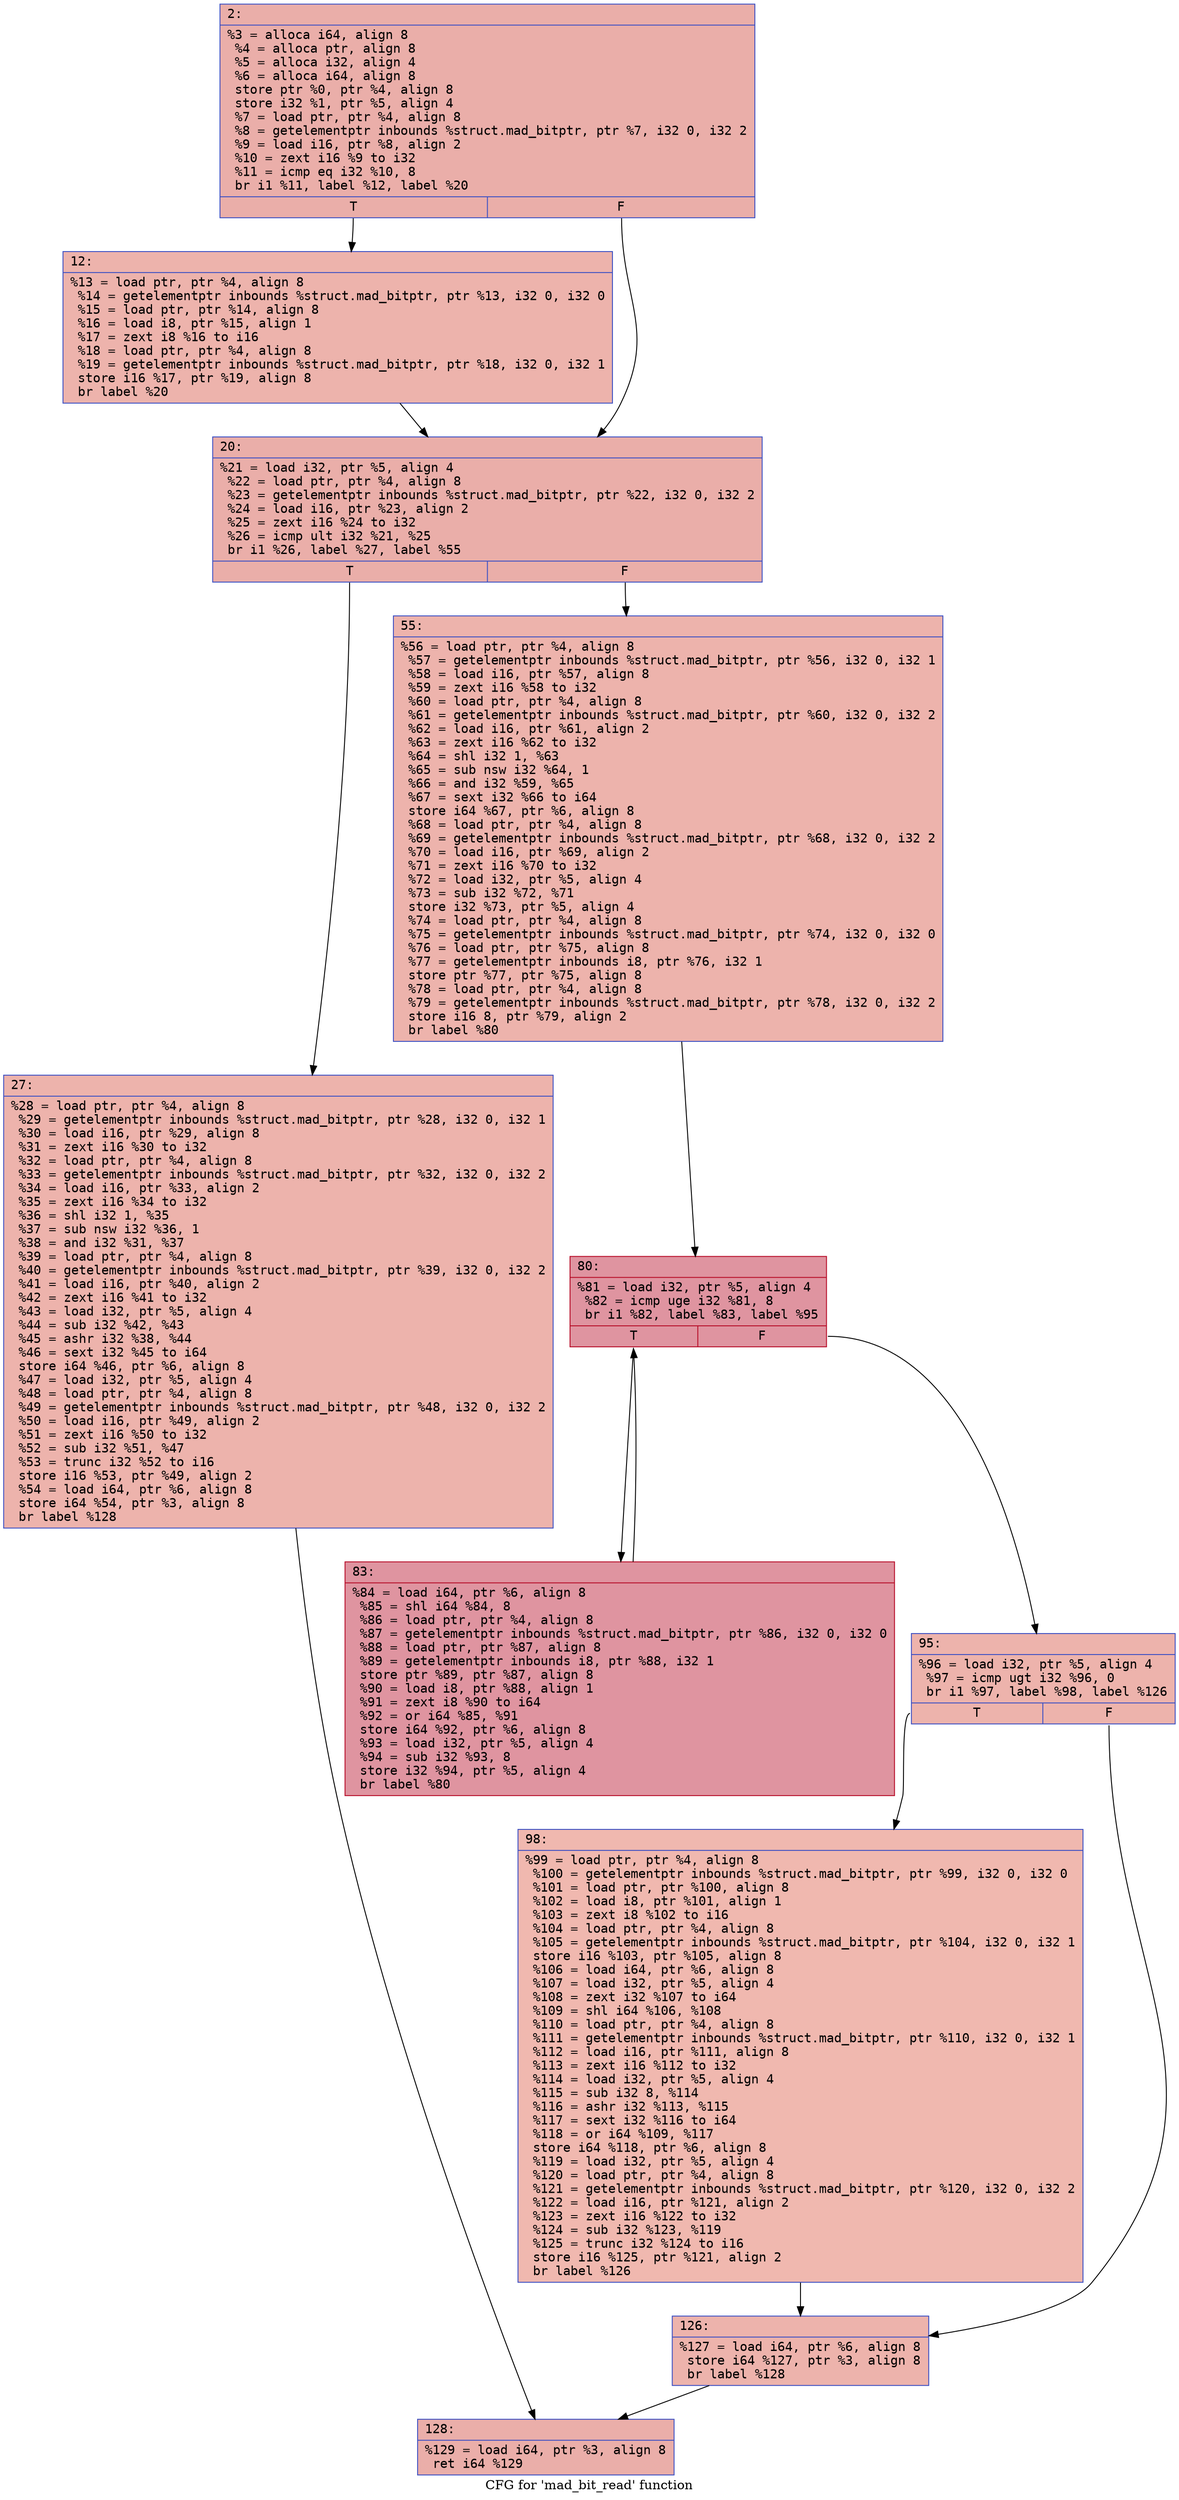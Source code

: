 digraph "CFG for 'mad_bit_read' function" {
	label="CFG for 'mad_bit_read' function";

	Node0x600001c16440 [shape=record,color="#3d50c3ff", style=filled, fillcolor="#d0473d70" fontname="Courier",label="{2:\l|  %3 = alloca i64, align 8\l  %4 = alloca ptr, align 8\l  %5 = alloca i32, align 4\l  %6 = alloca i64, align 8\l  store ptr %0, ptr %4, align 8\l  store i32 %1, ptr %5, align 4\l  %7 = load ptr, ptr %4, align 8\l  %8 = getelementptr inbounds %struct.mad_bitptr, ptr %7, i32 0, i32 2\l  %9 = load i16, ptr %8, align 2\l  %10 = zext i16 %9 to i32\l  %11 = icmp eq i32 %10, 8\l  br i1 %11, label %12, label %20\l|{<s0>T|<s1>F}}"];
	Node0x600001c16440:s0 -> Node0x600001c16490[tooltip="2 -> 12\nProbability 50.00%" ];
	Node0x600001c16440:s1 -> Node0x600001c164e0[tooltip="2 -> 20\nProbability 50.00%" ];
	Node0x600001c16490 [shape=record,color="#3d50c3ff", style=filled, fillcolor="#d6524470" fontname="Courier",label="{12:\l|  %13 = load ptr, ptr %4, align 8\l  %14 = getelementptr inbounds %struct.mad_bitptr, ptr %13, i32 0, i32 0\l  %15 = load ptr, ptr %14, align 8\l  %16 = load i8, ptr %15, align 1\l  %17 = zext i8 %16 to i16\l  %18 = load ptr, ptr %4, align 8\l  %19 = getelementptr inbounds %struct.mad_bitptr, ptr %18, i32 0, i32 1\l  store i16 %17, ptr %19, align 8\l  br label %20\l}"];
	Node0x600001c16490 -> Node0x600001c164e0[tooltip="12 -> 20\nProbability 100.00%" ];
	Node0x600001c164e0 [shape=record,color="#3d50c3ff", style=filled, fillcolor="#d0473d70" fontname="Courier",label="{20:\l|  %21 = load i32, ptr %5, align 4\l  %22 = load ptr, ptr %4, align 8\l  %23 = getelementptr inbounds %struct.mad_bitptr, ptr %22, i32 0, i32 2\l  %24 = load i16, ptr %23, align 2\l  %25 = zext i16 %24 to i32\l  %26 = icmp ult i32 %21, %25\l  br i1 %26, label %27, label %55\l|{<s0>T|<s1>F}}"];
	Node0x600001c164e0:s0 -> Node0x600001c16530[tooltip="20 -> 27\nProbability 50.00%" ];
	Node0x600001c164e0:s1 -> Node0x600001c16580[tooltip="20 -> 55\nProbability 50.00%" ];
	Node0x600001c16530 [shape=record,color="#3d50c3ff", style=filled, fillcolor="#d6524470" fontname="Courier",label="{27:\l|  %28 = load ptr, ptr %4, align 8\l  %29 = getelementptr inbounds %struct.mad_bitptr, ptr %28, i32 0, i32 1\l  %30 = load i16, ptr %29, align 8\l  %31 = zext i16 %30 to i32\l  %32 = load ptr, ptr %4, align 8\l  %33 = getelementptr inbounds %struct.mad_bitptr, ptr %32, i32 0, i32 2\l  %34 = load i16, ptr %33, align 2\l  %35 = zext i16 %34 to i32\l  %36 = shl i32 1, %35\l  %37 = sub nsw i32 %36, 1\l  %38 = and i32 %31, %37\l  %39 = load ptr, ptr %4, align 8\l  %40 = getelementptr inbounds %struct.mad_bitptr, ptr %39, i32 0, i32 2\l  %41 = load i16, ptr %40, align 2\l  %42 = zext i16 %41 to i32\l  %43 = load i32, ptr %5, align 4\l  %44 = sub i32 %42, %43\l  %45 = ashr i32 %38, %44\l  %46 = sext i32 %45 to i64\l  store i64 %46, ptr %6, align 8\l  %47 = load i32, ptr %5, align 4\l  %48 = load ptr, ptr %4, align 8\l  %49 = getelementptr inbounds %struct.mad_bitptr, ptr %48, i32 0, i32 2\l  %50 = load i16, ptr %49, align 2\l  %51 = zext i16 %50 to i32\l  %52 = sub i32 %51, %47\l  %53 = trunc i32 %52 to i16\l  store i16 %53, ptr %49, align 2\l  %54 = load i64, ptr %6, align 8\l  store i64 %54, ptr %3, align 8\l  br label %128\l}"];
	Node0x600001c16530 -> Node0x600001c16760[tooltip="27 -> 128\nProbability 100.00%" ];
	Node0x600001c16580 [shape=record,color="#3d50c3ff", style=filled, fillcolor="#d6524470" fontname="Courier",label="{55:\l|  %56 = load ptr, ptr %4, align 8\l  %57 = getelementptr inbounds %struct.mad_bitptr, ptr %56, i32 0, i32 1\l  %58 = load i16, ptr %57, align 8\l  %59 = zext i16 %58 to i32\l  %60 = load ptr, ptr %4, align 8\l  %61 = getelementptr inbounds %struct.mad_bitptr, ptr %60, i32 0, i32 2\l  %62 = load i16, ptr %61, align 2\l  %63 = zext i16 %62 to i32\l  %64 = shl i32 1, %63\l  %65 = sub nsw i32 %64, 1\l  %66 = and i32 %59, %65\l  %67 = sext i32 %66 to i64\l  store i64 %67, ptr %6, align 8\l  %68 = load ptr, ptr %4, align 8\l  %69 = getelementptr inbounds %struct.mad_bitptr, ptr %68, i32 0, i32 2\l  %70 = load i16, ptr %69, align 2\l  %71 = zext i16 %70 to i32\l  %72 = load i32, ptr %5, align 4\l  %73 = sub i32 %72, %71\l  store i32 %73, ptr %5, align 4\l  %74 = load ptr, ptr %4, align 8\l  %75 = getelementptr inbounds %struct.mad_bitptr, ptr %74, i32 0, i32 0\l  %76 = load ptr, ptr %75, align 8\l  %77 = getelementptr inbounds i8, ptr %76, i32 1\l  store ptr %77, ptr %75, align 8\l  %78 = load ptr, ptr %4, align 8\l  %79 = getelementptr inbounds %struct.mad_bitptr, ptr %78, i32 0, i32 2\l  store i16 8, ptr %79, align 2\l  br label %80\l}"];
	Node0x600001c16580 -> Node0x600001c165d0[tooltip="55 -> 80\nProbability 100.00%" ];
	Node0x600001c165d0 [shape=record,color="#b70d28ff", style=filled, fillcolor="#b70d2870" fontname="Courier",label="{80:\l|  %81 = load i32, ptr %5, align 4\l  %82 = icmp uge i32 %81, 8\l  br i1 %82, label %83, label %95\l|{<s0>T|<s1>F}}"];
	Node0x600001c165d0:s0 -> Node0x600001c16620[tooltip="80 -> 83\nProbability 96.88%" ];
	Node0x600001c165d0:s1 -> Node0x600001c16670[tooltip="80 -> 95\nProbability 3.12%" ];
	Node0x600001c16620 [shape=record,color="#b70d28ff", style=filled, fillcolor="#b70d2870" fontname="Courier",label="{83:\l|  %84 = load i64, ptr %6, align 8\l  %85 = shl i64 %84, 8\l  %86 = load ptr, ptr %4, align 8\l  %87 = getelementptr inbounds %struct.mad_bitptr, ptr %86, i32 0, i32 0\l  %88 = load ptr, ptr %87, align 8\l  %89 = getelementptr inbounds i8, ptr %88, i32 1\l  store ptr %89, ptr %87, align 8\l  %90 = load i8, ptr %88, align 1\l  %91 = zext i8 %90 to i64\l  %92 = or i64 %85, %91\l  store i64 %92, ptr %6, align 8\l  %93 = load i32, ptr %5, align 4\l  %94 = sub i32 %93, 8\l  store i32 %94, ptr %5, align 4\l  br label %80\l}"];
	Node0x600001c16620 -> Node0x600001c165d0[tooltip="83 -> 80\nProbability 100.00%" ];
	Node0x600001c16670 [shape=record,color="#3d50c3ff", style=filled, fillcolor="#d6524470" fontname="Courier",label="{95:\l|  %96 = load i32, ptr %5, align 4\l  %97 = icmp ugt i32 %96, 0\l  br i1 %97, label %98, label %126\l|{<s0>T|<s1>F}}"];
	Node0x600001c16670:s0 -> Node0x600001c166c0[tooltip="95 -> 98\nProbability 50.00%" ];
	Node0x600001c16670:s1 -> Node0x600001c16710[tooltip="95 -> 126\nProbability 50.00%" ];
	Node0x600001c166c0 [shape=record,color="#3d50c3ff", style=filled, fillcolor="#dc5d4a70" fontname="Courier",label="{98:\l|  %99 = load ptr, ptr %4, align 8\l  %100 = getelementptr inbounds %struct.mad_bitptr, ptr %99, i32 0, i32 0\l  %101 = load ptr, ptr %100, align 8\l  %102 = load i8, ptr %101, align 1\l  %103 = zext i8 %102 to i16\l  %104 = load ptr, ptr %4, align 8\l  %105 = getelementptr inbounds %struct.mad_bitptr, ptr %104, i32 0, i32 1\l  store i16 %103, ptr %105, align 8\l  %106 = load i64, ptr %6, align 8\l  %107 = load i32, ptr %5, align 4\l  %108 = zext i32 %107 to i64\l  %109 = shl i64 %106, %108\l  %110 = load ptr, ptr %4, align 8\l  %111 = getelementptr inbounds %struct.mad_bitptr, ptr %110, i32 0, i32 1\l  %112 = load i16, ptr %111, align 8\l  %113 = zext i16 %112 to i32\l  %114 = load i32, ptr %5, align 4\l  %115 = sub i32 8, %114\l  %116 = ashr i32 %113, %115\l  %117 = sext i32 %116 to i64\l  %118 = or i64 %109, %117\l  store i64 %118, ptr %6, align 8\l  %119 = load i32, ptr %5, align 4\l  %120 = load ptr, ptr %4, align 8\l  %121 = getelementptr inbounds %struct.mad_bitptr, ptr %120, i32 0, i32 2\l  %122 = load i16, ptr %121, align 2\l  %123 = zext i16 %122 to i32\l  %124 = sub i32 %123, %119\l  %125 = trunc i32 %124 to i16\l  store i16 %125, ptr %121, align 2\l  br label %126\l}"];
	Node0x600001c166c0 -> Node0x600001c16710[tooltip="98 -> 126\nProbability 100.00%" ];
	Node0x600001c16710 [shape=record,color="#3d50c3ff", style=filled, fillcolor="#d6524470" fontname="Courier",label="{126:\l|  %127 = load i64, ptr %6, align 8\l  store i64 %127, ptr %3, align 8\l  br label %128\l}"];
	Node0x600001c16710 -> Node0x600001c16760[tooltip="126 -> 128\nProbability 100.00%" ];
	Node0x600001c16760 [shape=record,color="#3d50c3ff", style=filled, fillcolor="#d0473d70" fontname="Courier",label="{128:\l|  %129 = load i64, ptr %3, align 8\l  ret i64 %129\l}"];
}
